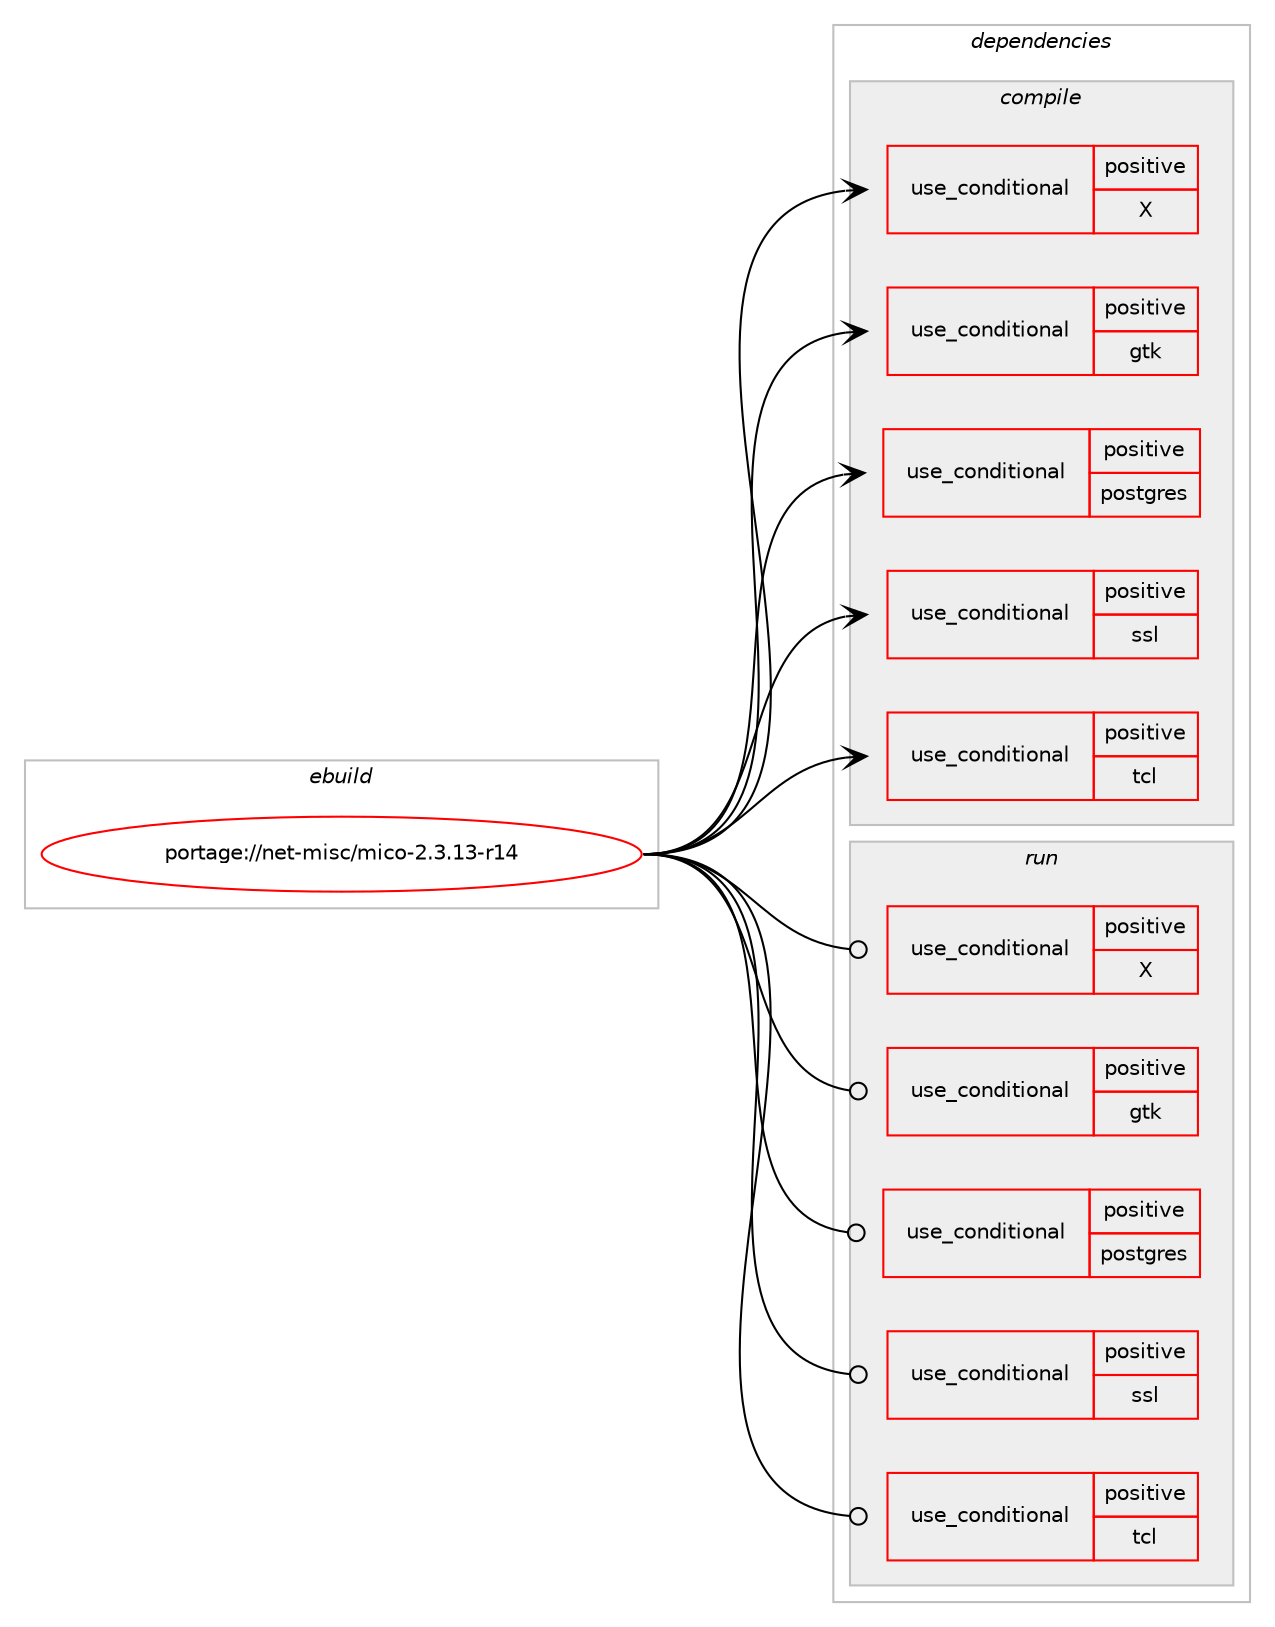 digraph prolog {

# *************
# Graph options
# *************

newrank=true;
concentrate=true;
compound=true;
graph [rankdir=LR,fontname=Helvetica,fontsize=10,ranksep=1.5];#, ranksep=2.5, nodesep=0.2];
edge  [arrowhead=vee];
node  [fontname=Helvetica,fontsize=10];

# **********
# The ebuild
# **********

subgraph cluster_leftcol {
color=gray;
rank=same;
label=<<i>ebuild</i>>;
id [label="portage://net-misc/mico-2.3.13-r14", color=red, width=4, href="../net-misc/mico-2.3.13-r14.svg"];
}

# ****************
# The dependencies
# ****************

subgraph cluster_midcol {
color=gray;
label=<<i>dependencies</i>>;
subgraph cluster_compile {
fillcolor="#eeeeee";
style=filled;
label=<<i>compile</i>>;
subgraph cond1489 {
dependency2121 [label=<<TABLE BORDER="0" CELLBORDER="1" CELLSPACING="0" CELLPADDING="4"><TR><TD ROWSPAN="3" CELLPADDING="10">use_conditional</TD></TR><TR><TD>positive</TD></TR><TR><TD>X</TD></TR></TABLE>>, shape=none, color=red];
# *** BEGIN UNKNOWN DEPENDENCY TYPE (TODO) ***
# dependency2121 -> package_dependency(portage://net-misc/mico-2.3.13-r14,install,no,x11-libs,libXt,none,[,,],[],[])
# *** END UNKNOWN DEPENDENCY TYPE (TODO) ***

}
id:e -> dependency2121:w [weight=20,style="solid",arrowhead="vee"];
subgraph cond1490 {
dependency2122 [label=<<TABLE BORDER="0" CELLBORDER="1" CELLSPACING="0" CELLPADDING="4"><TR><TD ROWSPAN="3" CELLPADDING="10">use_conditional</TD></TR><TR><TD>positive</TD></TR><TR><TD>gtk</TD></TR></TABLE>>, shape=none, color=red];
# *** BEGIN UNKNOWN DEPENDENCY TYPE (TODO) ***
# dependency2122 -> package_dependency(portage://net-misc/mico-2.3.13-r14,install,no,x11-libs,gtk+,none,[,,],[slot(2)],[])
# *** END UNKNOWN DEPENDENCY TYPE (TODO) ***

}
id:e -> dependency2122:w [weight=20,style="solid",arrowhead="vee"];
subgraph cond1491 {
dependency2123 [label=<<TABLE BORDER="0" CELLBORDER="1" CELLSPACING="0" CELLPADDING="4"><TR><TD ROWSPAN="3" CELLPADDING="10">use_conditional</TD></TR><TR><TD>positive</TD></TR><TR><TD>postgres</TD></TR></TABLE>>, shape=none, color=red];
# *** BEGIN UNKNOWN DEPENDENCY TYPE (TODO) ***
# dependency2123 -> package_dependency(portage://net-misc/mico-2.3.13-r14,install,no,dev-db,postgresql,none,[,,],any_different_slot,[])
# *** END UNKNOWN DEPENDENCY TYPE (TODO) ***

}
id:e -> dependency2123:w [weight=20,style="solid",arrowhead="vee"];
subgraph cond1492 {
dependency2124 [label=<<TABLE BORDER="0" CELLBORDER="1" CELLSPACING="0" CELLPADDING="4"><TR><TD ROWSPAN="3" CELLPADDING="10">use_conditional</TD></TR><TR><TD>positive</TD></TR><TR><TD>ssl</TD></TR></TABLE>>, shape=none, color=red];
# *** BEGIN UNKNOWN DEPENDENCY TYPE (TODO) ***
# dependency2124 -> package_dependency(portage://net-misc/mico-2.3.13-r14,install,no,dev-libs,openssl,none,[,,],[slot(0),equal],[])
# *** END UNKNOWN DEPENDENCY TYPE (TODO) ***

}
id:e -> dependency2124:w [weight=20,style="solid",arrowhead="vee"];
subgraph cond1493 {
dependency2125 [label=<<TABLE BORDER="0" CELLBORDER="1" CELLSPACING="0" CELLPADDING="4"><TR><TD ROWSPAN="3" CELLPADDING="10">use_conditional</TD></TR><TR><TD>positive</TD></TR><TR><TD>tcl</TD></TR></TABLE>>, shape=none, color=red];
# *** BEGIN UNKNOWN DEPENDENCY TYPE (TODO) ***
# dependency2125 -> package_dependency(portage://net-misc/mico-2.3.13-r14,install,no,dev-lang,tcl,none,[,,],[slot(0)],[])
# *** END UNKNOWN DEPENDENCY TYPE (TODO) ***

}
id:e -> dependency2125:w [weight=20,style="solid",arrowhead="vee"];
}
subgraph cluster_compileandrun {
fillcolor="#eeeeee";
style=filled;
label=<<i>compile and run</i>>;
}
subgraph cluster_run {
fillcolor="#eeeeee";
style=filled;
label=<<i>run</i>>;
subgraph cond1494 {
dependency2126 [label=<<TABLE BORDER="0" CELLBORDER="1" CELLSPACING="0" CELLPADDING="4"><TR><TD ROWSPAN="3" CELLPADDING="10">use_conditional</TD></TR><TR><TD>positive</TD></TR><TR><TD>X</TD></TR></TABLE>>, shape=none, color=red];
# *** BEGIN UNKNOWN DEPENDENCY TYPE (TODO) ***
# dependency2126 -> package_dependency(portage://net-misc/mico-2.3.13-r14,run,no,x11-libs,libXt,none,[,,],[],[])
# *** END UNKNOWN DEPENDENCY TYPE (TODO) ***

}
id:e -> dependency2126:w [weight=20,style="solid",arrowhead="odot"];
subgraph cond1495 {
dependency2127 [label=<<TABLE BORDER="0" CELLBORDER="1" CELLSPACING="0" CELLPADDING="4"><TR><TD ROWSPAN="3" CELLPADDING="10">use_conditional</TD></TR><TR><TD>positive</TD></TR><TR><TD>gtk</TD></TR></TABLE>>, shape=none, color=red];
# *** BEGIN UNKNOWN DEPENDENCY TYPE (TODO) ***
# dependency2127 -> package_dependency(portage://net-misc/mico-2.3.13-r14,run,no,x11-libs,gtk+,none,[,,],[slot(2)],[])
# *** END UNKNOWN DEPENDENCY TYPE (TODO) ***

}
id:e -> dependency2127:w [weight=20,style="solid",arrowhead="odot"];
subgraph cond1496 {
dependency2128 [label=<<TABLE BORDER="0" CELLBORDER="1" CELLSPACING="0" CELLPADDING="4"><TR><TD ROWSPAN="3" CELLPADDING="10">use_conditional</TD></TR><TR><TD>positive</TD></TR><TR><TD>postgres</TD></TR></TABLE>>, shape=none, color=red];
# *** BEGIN UNKNOWN DEPENDENCY TYPE (TODO) ***
# dependency2128 -> package_dependency(portage://net-misc/mico-2.3.13-r14,run,no,dev-db,postgresql,none,[,,],any_different_slot,[])
# *** END UNKNOWN DEPENDENCY TYPE (TODO) ***

}
id:e -> dependency2128:w [weight=20,style="solid",arrowhead="odot"];
subgraph cond1497 {
dependency2129 [label=<<TABLE BORDER="0" CELLBORDER="1" CELLSPACING="0" CELLPADDING="4"><TR><TD ROWSPAN="3" CELLPADDING="10">use_conditional</TD></TR><TR><TD>positive</TD></TR><TR><TD>ssl</TD></TR></TABLE>>, shape=none, color=red];
# *** BEGIN UNKNOWN DEPENDENCY TYPE (TODO) ***
# dependency2129 -> package_dependency(portage://net-misc/mico-2.3.13-r14,run,no,dev-libs,openssl,none,[,,],[slot(0),equal],[])
# *** END UNKNOWN DEPENDENCY TYPE (TODO) ***

}
id:e -> dependency2129:w [weight=20,style="solid",arrowhead="odot"];
subgraph cond1498 {
dependency2130 [label=<<TABLE BORDER="0" CELLBORDER="1" CELLSPACING="0" CELLPADDING="4"><TR><TD ROWSPAN="3" CELLPADDING="10">use_conditional</TD></TR><TR><TD>positive</TD></TR><TR><TD>tcl</TD></TR></TABLE>>, shape=none, color=red];
# *** BEGIN UNKNOWN DEPENDENCY TYPE (TODO) ***
# dependency2130 -> package_dependency(portage://net-misc/mico-2.3.13-r14,run,no,dev-lang,tcl,none,[,,],[slot(0)],[])
# *** END UNKNOWN DEPENDENCY TYPE (TODO) ***

}
id:e -> dependency2130:w [weight=20,style="solid",arrowhead="odot"];
}
}

# **************
# The candidates
# **************

subgraph cluster_choices {
rank=same;
color=gray;
label=<<i>candidates</i>>;

}

}
